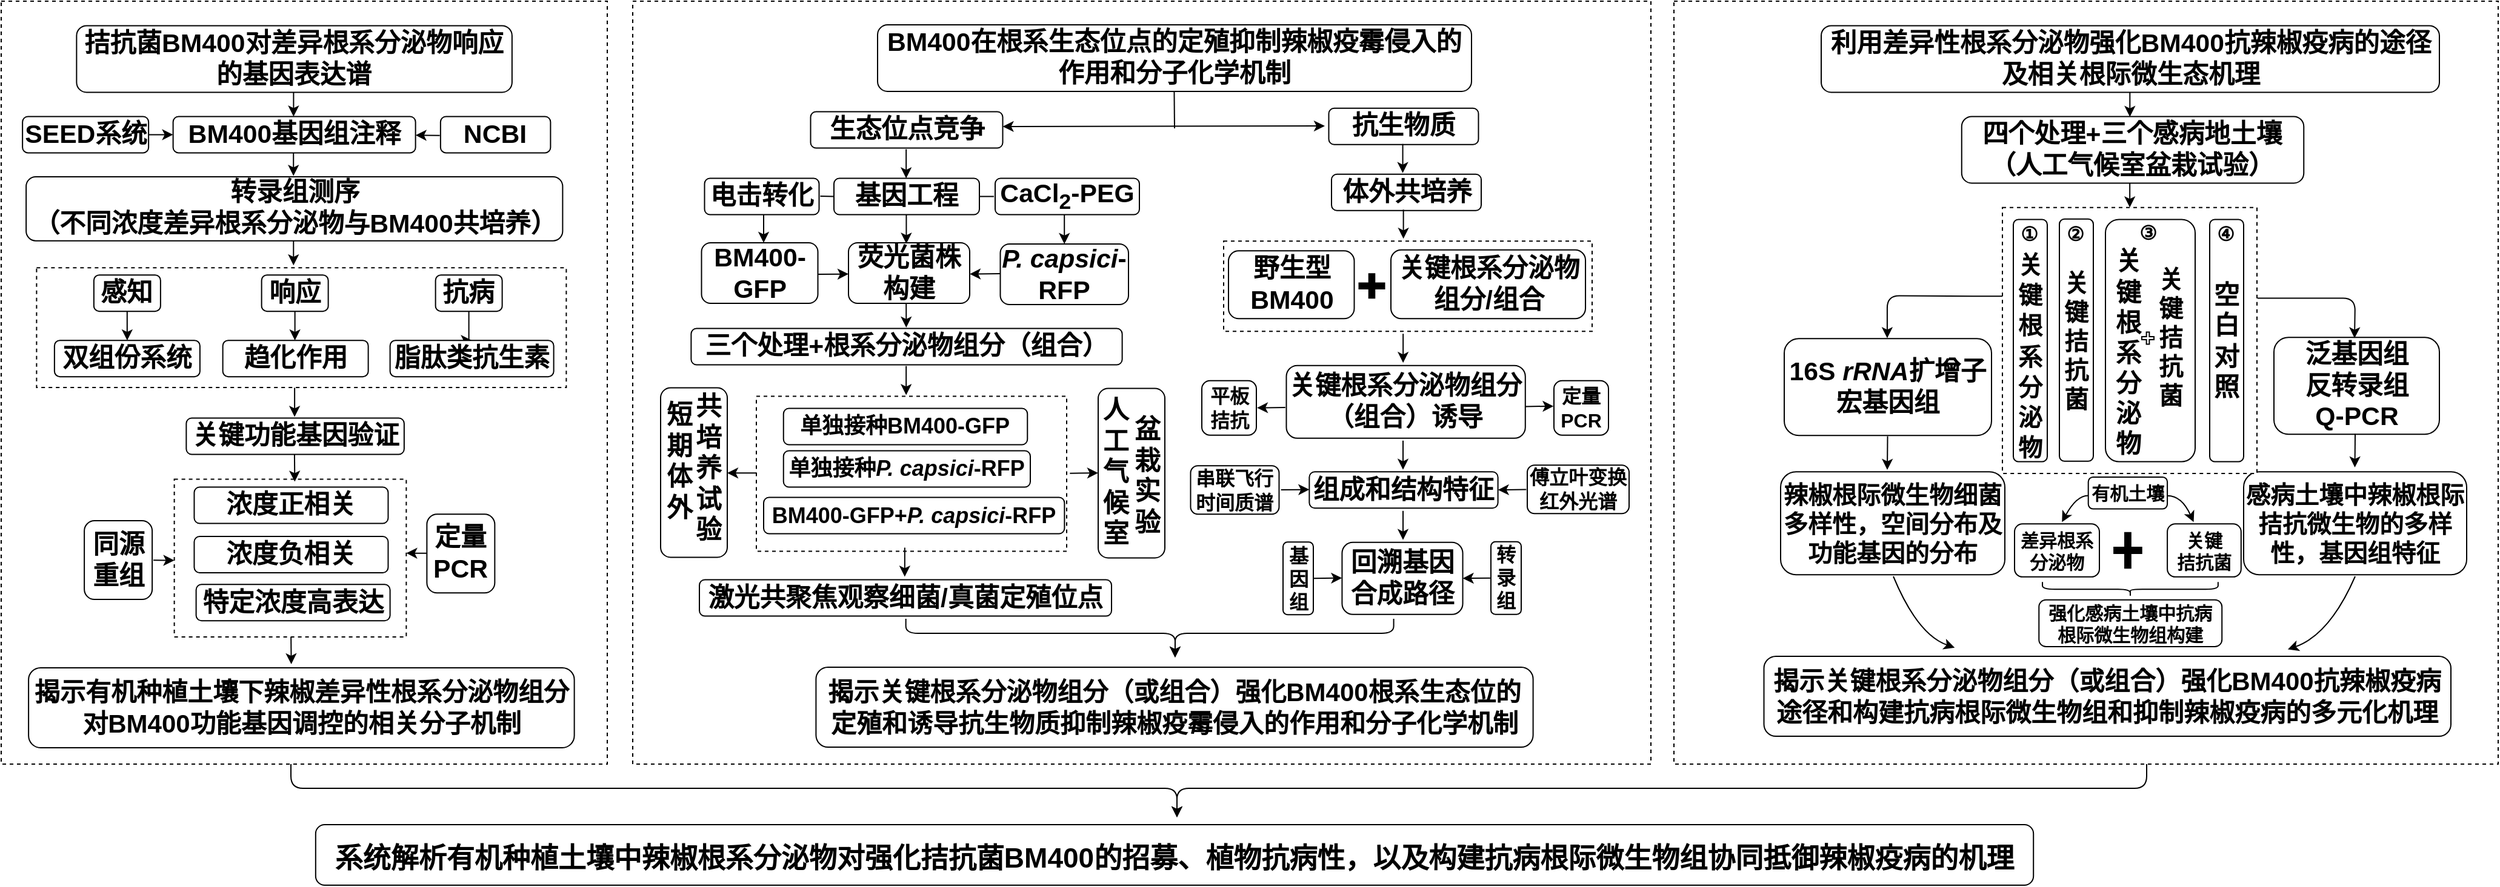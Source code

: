 <mxfile version="14.4.4" type="github">
  <diagram id="QDtG73jCpwaWWLSm4ETX" name="第 1 页">
    <mxGraphModel dx="3487" dy="163" grid="1" gridSize="10" guides="1" tooltips="1" connect="1" arrows="1" fold="1" page="1" pageScale="1" pageWidth="827" pageHeight="1169" math="0" shadow="0">
      <root>
        <mxCell id="0" />
        <mxCell id="1" parent="0" />
        <mxCell id="o6z0fi3anvcR_nz3UvYC-196" value="" style="rounded=0;whiteSpace=wrap;html=1;fontFamily=Helvetica;fontSize=16;dashed=1;fontStyle=1" vertex="1" parent="1">
          <mxGeometry x="730" y="1280" width="680" height="630" as="geometry" />
        </mxCell>
        <mxCell id="o6z0fi3anvcR_nz3UvYC-195" value="" style="rounded=0;whiteSpace=wrap;html=1;fontFamily=Helvetica;fontSize=16;dashed=1;fontStyle=1" vertex="1" parent="1">
          <mxGeometry x="-129" y="1280" width="840" height="630" as="geometry" />
        </mxCell>
        <mxCell id="WCuqPz3NQp58f8Igei0k-176" value="" style="rounded=0;whiteSpace=wrap;html=1;fontFamily=Helvetica;fontSize=16;dashed=1;fontStyle=1" parent="1" vertex="1">
          <mxGeometry x="-650" y="1280" width="500" height="630" as="geometry" />
        </mxCell>
        <mxCell id="o6z0fi3anvcR_nz3UvYC-167" value="" style="edgeStyle=orthogonalEdgeStyle;rounded=0;orthogonalLoop=1;jettySize=auto;html=1;fontFamily=Helvetica;fontStyle=1" edge="1" parent="1">
          <mxGeometry relative="1" as="geometry">
            <mxPoint x="1106.083" y="1426.25" as="sourcePoint" />
            <mxPoint x="1106.083" y="1450.25" as="targetPoint" />
            <Array as="points">
              <mxPoint x="1106.62" y="1426.25" />
            </Array>
          </mxGeometry>
        </mxCell>
        <mxCell id="o6z0fi3anvcR_nz3UvYC-20" value="" style="edgeStyle=orthogonalEdgeStyle;rounded=0;orthogonalLoop=1;jettySize=auto;html=1;fontFamily=Helvetica;fontStyle=1" edge="1" parent="1">
          <mxGeometry relative="1" as="geometry">
            <mxPoint x="-408.857" y="1474.09" as="sourcePoint" />
            <mxPoint x="-408.857" y="1498.09" as="targetPoint" />
            <Array as="points">
              <mxPoint x="-408.32" y="1474.09" />
            </Array>
          </mxGeometry>
        </mxCell>
        <mxCell id="o6z0fi3anvcR_nz3UvYC-182" value="" style="edgeStyle=orthogonalEdgeStyle;rounded=0;orthogonalLoop=1;jettySize=auto;html=1;fontFamily=Helvetica;fontStyle=1" edge="1" parent="1">
          <mxGeometry relative="1" as="geometry">
            <mxPoint x="-408.887" y="1400.23" as="sourcePoint" />
            <mxPoint x="-408.887" y="1424.23" as="targetPoint" />
            <Array as="points">
              <mxPoint x="-408.35" y="1400.23" />
            </Array>
          </mxGeometry>
        </mxCell>
        <mxCell id="o6z0fi3anvcR_nz3UvYC-173" value="" style="rounded=0;whiteSpace=wrap;html=1;fontFamily=Helvetica;fontSize=21;dashed=1;fontStyle=1" vertex="1" parent="1">
          <mxGeometry x="-507.2" y="1674.76" width="191.38" height="130.25" as="geometry" />
        </mxCell>
        <mxCell id="o6z0fi3anvcR_nz3UvYC-93" value="" style="edgeStyle=orthogonalEdgeStyle;rounded=0;orthogonalLoop=1;jettySize=auto;html=1;entryX=0.5;entryY=0;entryDx=0;entryDy=0;fontFamily=Helvetica;fontStyle=1" edge="1" parent="1" target="o6z0fi3anvcR_nz3UvYC-42">
          <mxGeometry relative="1" as="geometry">
            <mxPoint x="229.213" y="1455.75" as="sourcePoint" />
            <mxPoint x="229.21" y="1474.75" as="targetPoint" />
            <Array as="points">
              <mxPoint x="230" y="1456.25" />
            </Array>
          </mxGeometry>
        </mxCell>
        <mxCell id="o6z0fi3anvcR_nz3UvYC-96" value="" style="edgeStyle=orthogonalEdgeStyle;rounded=0;orthogonalLoop=1;jettySize=auto;html=1;exitX=0.476;exitY=1.018;exitDx=0;exitDy=0;exitPerimeter=0;fontFamily=Helvetica;fontStyle=1" edge="1" parent="1" source="o6z0fi3anvcR_nz3UvYC-44">
          <mxGeometry relative="1" as="geometry">
            <mxPoint x="96.653" y="1525.5" as="sourcePoint" />
            <mxPoint x="96.653" y="1549.5" as="targetPoint" />
            <Array as="points">
              <mxPoint x="97" y="1526" />
              <mxPoint x="97" y="1526" />
            </Array>
          </mxGeometry>
        </mxCell>
        <mxCell id="o6z0fi3anvcR_nz3UvYC-121" value="" style="rounded=0;whiteSpace=wrap;html=1;fontFamily=Helvetica;fontSize=21;dashed=1;fontStyle=1" vertex="1" parent="1">
          <mxGeometry x="358.5" y="1478.13" width="304" height="74.5" as="geometry" />
        </mxCell>
        <mxCell id="o6z0fi3anvcR_nz3UvYC-103" value="" style="rounded=1;whiteSpace=wrap;html=1;spacing=2;fontFamily=Helvetica;fontStyle=1;" vertex="1" parent="1">
          <mxGeometry x="255" y="1599.75" width="55" height="140" as="geometry" />
        </mxCell>
        <mxCell id="o6z0fi3anvcR_nz3UvYC-98" value="" style="rounded=0;whiteSpace=wrap;html=1;fontFamily=Helvetica;fontSize=21;dashed=1;fontStyle=1" vertex="1" parent="1">
          <mxGeometry x="-27" y="1606.25" width="256" height="128" as="geometry" />
        </mxCell>
        <mxCell id="WCuqPz3NQp58f8Igei0k-73" value="" style="rounded=0;whiteSpace=wrap;html=1;fontFamily=Helvetica;fontSize=21;dashed=1;fontStyle=1" parent="1" vertex="1">
          <mxGeometry x="-620.81" y="1500.09" width="437" height="98.91" as="geometry" />
        </mxCell>
        <mxCell id="WCuqPz3NQp58f8Igei0k-91" value="&lt;p style=&quot;margin-top: 0pt ; margin-bottom: 0pt ; margin-left: 0in ; direction: ltr ; unicode-bidi: embed ; word-break: normal&quot;&gt;&lt;span style=&quot;font-size: 16pt&quot;&gt;四个处理+三个感病地土壤&lt;/span&gt;&lt;/p&gt;&lt;p style=&quot;margin-top: 0pt ; margin-bottom: 0pt ; margin-left: 0in ; direction: ltr ; unicode-bidi: embed ; word-break: normal&quot;&gt;&lt;span style=&quot;font-size: 16pt&quot;&gt;（人工气候室盆栽试验）&lt;/span&gt;&lt;/p&gt;" style="rounded=1;whiteSpace=wrap;html=1;spacing=2;fontFamily=Helvetica;fontStyle=1;" parent="1" vertex="1">
          <mxGeometry x="967.38" y="1375.23" width="282.25" height="55" as="geometry" />
        </mxCell>
        <mxCell id="WCuqPz3NQp58f8Igei0k-120" value="&lt;p style=&quot;margin-top: 0pt ; margin-bottom: 0pt ; margin-left: 0in ; direction: ltr ; unicode-bidi: embed ; word-break: normal&quot;&gt;&lt;span style=&quot;font-size: 16pt;&quot;&gt;16S&amp;nbsp;&lt;/span&gt;&lt;span style=&quot;font-size: 16pt;&quot;&gt;&lt;i&gt;rRNA&lt;/i&gt;&lt;/span&gt;&lt;span style=&quot;font-size: 16pt&quot;&gt;扩增子&lt;/span&gt;&lt;/p&gt;&lt;p style=&quot;margin-top: 0pt ; margin-bottom: 0pt ; margin-left: 0in ; direction: ltr ; unicode-bidi: embed ; word-break: normal&quot;&gt;&lt;span style=&quot;font-size: 16pt&quot;&gt;宏基因组&lt;/span&gt;&lt;/p&gt;" style="rounded=1;whiteSpace=wrap;html=1;spacing=2;fontFamily=Helvetica;fontStyle=1;" parent="1" vertex="1">
          <mxGeometry x="821" y="1558.63" width="171" height="80" as="geometry" />
        </mxCell>
        <mxCell id="WCuqPz3NQp58f8Igei0k-121" value="&lt;p style=&quot;margin-top: 0pt ; margin-bottom: 0pt ; margin-left: 0in ; direction: ltr ; unicode-bidi: embed ; word-break: normal&quot;&gt;&lt;span style=&quot;font-size: 16pt&quot;&gt;泛&lt;/span&gt;&lt;span style=&quot;font-size: 16pt&quot;&gt;基因组&lt;/span&gt;&lt;/p&gt;&lt;p style=&quot;margin-top: 0pt ; margin-bottom: 0pt ; margin-left: 0in ; direction: ltr ; unicode-bidi: embed ; word-break: normal&quot;&gt;&lt;span style=&quot;font-size: 16pt;&quot;&gt;反转录组&lt;/span&gt;&lt;/p&gt;&lt;p style=&quot;margin-top: 0pt ; margin-bottom: 0pt ; margin-left: 0in ; direction: ltr ; unicode-bidi: embed ; word-break: normal&quot;&gt;&lt;span style=&quot;font-size: 16pt;&quot;&gt;Q-PCR&lt;/span&gt;&lt;/p&gt;" style="rounded=1;whiteSpace=wrap;html=1;spacing=2;fontFamily=Helvetica;fontStyle=1;" parent="1" vertex="1">
          <mxGeometry x="1225" y="1557.63" width="136.5" height="80" as="geometry" />
        </mxCell>
        <mxCell id="WCuqPz3NQp58f8Igei0k-122" value="&lt;p style=&quot;margin-top: 0pt ; margin-bottom: 0pt ; margin-left: 0in ; direction: ltr ; unicode-bidi: embed ; word-break: normal ; font-size: 20px&quot;&gt;&lt;font style=&quot;font-size: 20px&quot;&gt;辣椒根际微生物细菌多样性，空间分布及&lt;/font&gt;&lt;span&gt;功能基因的分布&lt;/span&gt;&lt;/p&gt;" style="rounded=1;whiteSpace=wrap;html=1;spacing=2;fontFamily=Helvetica;fontStyle=1;" parent="1" vertex="1">
          <mxGeometry x="818" y="1668.63" width="185" height="85" as="geometry" />
        </mxCell>
        <mxCell id="WCuqPz3NQp58f8Igei0k-123" value="&lt;p style=&quot;margin-top: 0pt ; margin-bottom: 0pt ; margin-left: 0in ; direction: ltr ; unicode-bidi: embed ; word-break: normal ; font-size: 20px&quot;&gt;&lt;font style=&quot;font-size: 20px&quot;&gt;感病土壤中辣椒根际拮抗微生物的多样性，基因组特征&lt;/font&gt;&lt;/p&gt;" style="rounded=1;whiteSpace=wrap;html=1;spacing=2;fontFamily=Helvetica;fontStyle=1;" parent="1" vertex="1">
          <mxGeometry x="1200" y="1668.63" width="184" height="85" as="geometry" />
        </mxCell>
        <mxCell id="WCuqPz3NQp58f8Igei0k-142" value="" style="endArrow=classic;html=1;fontFamily=Helvetica;fontSize=16;exitX=0.003;exitY=0.417;exitDx=0;exitDy=0;exitPerimeter=0;fontStyle=1" parent="1" edge="1">
          <mxGeometry width="50" height="50" relative="1" as="geometry">
            <mxPoint x="1000.999" y="1523.67" as="sourcePoint" />
            <mxPoint x="905.96" y="1558.25" as="targetPoint" />
            <Array as="points">
              <mxPoint x="986.96" y="1523.62" />
              <mxPoint x="905.96" y="1523.25" />
            </Array>
          </mxGeometry>
        </mxCell>
        <mxCell id="WCuqPz3NQp58f8Igei0k-167" value="" style="curved=1;endArrow=classic;html=1;fontFamily=Helvetica;fontStyle=1;entryX=0.205;entryY=-0.04;entryDx=0;entryDy=0;entryPerimeter=0;" parent="1" edge="1">
          <mxGeometry width="50" height="50" relative="1" as="geometry">
            <mxPoint x="911" y="1755" as="sourcePoint" />
            <mxPoint x="961.645" y="1813.85" as="targetPoint" />
            <Array as="points">
              <mxPoint x="931" y="1803.25" />
            </Array>
          </mxGeometry>
        </mxCell>
        <mxCell id="WCuqPz3NQp58f8Igei0k-168" value="" style="curved=1;endArrow=classic;html=1;fontFamily=Helvetica;fontStyle=1;entryX=0.791;entryY=-0.017;entryDx=0;entryDy=0;entryPerimeter=0;" parent="1" edge="1">
          <mxGeometry width="50" height="50" relative="1" as="geometry">
            <mxPoint x="1292" y="1755" as="sourcePoint" />
            <mxPoint x="1236.479" y="1815.23" as="targetPoint" />
            <Array as="points">
              <mxPoint x="1271" y="1803.25" />
            </Array>
          </mxGeometry>
        </mxCell>
        <mxCell id="WCuqPz3NQp58f8Igei0k-169" value="系统解析有机种植土壤中辣椒根系分泌物对强化拮抗菌BM400的招募、植物抗病性，以及构建抗病根际微生物组协同抵御辣椒疫病的机理" style="rounded=1;fontFamily=Helvetica;fontStyle=1;fontSize=23;" parent="1" vertex="1">
          <mxGeometry x="-390.59" y="1960" width="1417.19" height="50" as="geometry" />
        </mxCell>
        <mxCell id="o6z0fi3anvcR_nz3UvYC-190" value="" style="edgeStyle=orthogonalEdgeStyle;curved=0;rounded=1;sketch=0;orthogonalLoop=1;jettySize=auto;html=1;fontFamily=Helvetica;fontStyle=1" edge="1" parent="1" source="o6z0fi3anvcR_nz3UvYC-185" target="o6z0fi3anvcR_nz3UvYC-2">
          <mxGeometry relative="1" as="geometry" />
        </mxCell>
        <mxCell id="o6z0fi3anvcR_nz3UvYC-2" value="&lt;p style=&quot;margin-top: 0pt ; margin-bottom: 0pt ; margin-left: 0in ; direction: ltr ; unicode-bidi: embed ; word-break: normal&quot;&gt;&lt;span style=&quot;font-size: 21.333px&quot;&gt;BM400基因组注释&lt;/span&gt;&lt;br&gt;&lt;/p&gt;" style="rounded=1;whiteSpace=wrap;html=1;spacing=2;fontFamily=Helvetica;fontStyle=1;" vertex="1" parent="1">
          <mxGeometry x="-508.19" y="1375.23" width="200" height="30" as="geometry" />
        </mxCell>
        <mxCell id="o6z0fi3anvcR_nz3UvYC-6" value="&lt;p style=&quot;margin-top: 0pt ; margin-bottom: 0pt ; margin-left: 0in ; direction: ltr ; unicode-bidi: embed ; word-break: normal&quot;&gt;&lt;span style=&quot;font-size: 21.333px;&quot;&gt;定量PCR&lt;/span&gt;&lt;br&gt;&lt;/p&gt;" style="rounded=1;whiteSpace=wrap;html=1;spacing=2;fontFamily=Helvetica;fontStyle=1;" vertex="1" parent="1">
          <mxGeometry x="-298.82" y="1703.64" width="56" height="65" as="geometry" />
        </mxCell>
        <mxCell id="o6z0fi3anvcR_nz3UvYC-18" value="" style="edgeStyle=orthogonalEdgeStyle;rounded=0;orthogonalLoop=1;jettySize=auto;html=1;entryX=0.5;entryY=0;entryDx=0;entryDy=0;fontFamily=Helvetica;fontStyle=1" edge="1" parent="1" source="o6z0fi3anvcR_nz3UvYC-7" target="o6z0fi3anvcR_nz3UvYC-11">
          <mxGeometry relative="1" as="geometry">
            <mxPoint x="-546.06" y="1566.09" as="targetPoint" />
          </mxGeometry>
        </mxCell>
        <mxCell id="o6z0fi3anvcR_nz3UvYC-7" value="&lt;p style=&quot;margin-top: 0pt ; margin-bottom: 0pt ; margin-left: 0in ; direction: ltr ; unicode-bidi: embed ; word-break: normal&quot;&gt;&lt;span style=&quot;font-size: 21.333px&quot;&gt;感知&lt;/span&gt;&lt;br&gt;&lt;/p&gt;" style="rounded=1;whiteSpace=wrap;html=1;spacing=2;fontFamily=Helvetica;fontStyle=1;" vertex="1" parent="1">
          <mxGeometry x="-573.56" y="1506.09" width="55" height="30" as="geometry" />
        </mxCell>
        <mxCell id="o6z0fi3anvcR_nz3UvYC-17" value="" style="edgeStyle=orthogonalEdgeStyle;rounded=0;orthogonalLoop=1;jettySize=auto;html=1;fontFamily=Helvetica;fontStyle=1" edge="1" parent="1" source="o6z0fi3anvcR_nz3UvYC-8" target="o6z0fi3anvcR_nz3UvYC-12">
          <mxGeometry relative="1" as="geometry">
            <Array as="points">
              <mxPoint x="-407.19" y="1536.09" />
            </Array>
          </mxGeometry>
        </mxCell>
        <mxCell id="o6z0fi3anvcR_nz3UvYC-8" value="&lt;p style=&quot;margin-top: 0pt ; margin-bottom: 0pt ; margin-left: 0in ; direction: ltr ; unicode-bidi: embed ; word-break: normal&quot;&gt;&lt;span style=&quot;font-size: 21.333px&quot;&gt;响应&lt;/span&gt;&lt;br&gt;&lt;/p&gt;" style="rounded=1;whiteSpace=wrap;html=1;spacing=2;fontFamily=Helvetica;fontStyle=1;" vertex="1" parent="1">
          <mxGeometry x="-435.19" y="1506.09" width="55" height="30" as="geometry" />
        </mxCell>
        <mxCell id="o6z0fi3anvcR_nz3UvYC-16" value="" style="edgeStyle=orthogonalEdgeStyle;rounded=0;orthogonalLoop=1;jettySize=auto;html=1;fontFamily=Helvetica;fontStyle=1" edge="1" parent="1" source="o6z0fi3anvcR_nz3UvYC-9" target="o6z0fi3anvcR_nz3UvYC-13">
          <mxGeometry relative="1" as="geometry">
            <Array as="points">
              <mxPoint x="-264.06" y="1560.09" />
            </Array>
          </mxGeometry>
        </mxCell>
        <mxCell id="o6z0fi3anvcR_nz3UvYC-9" value="&lt;p style=&quot;margin-top: 0pt ; margin-bottom: 0pt ; margin-left: 0in ; direction: ltr ; unicode-bidi: embed ; word-break: normal&quot;&gt;&lt;span style=&quot;font-size: 21.333px&quot;&gt;抗病&lt;/span&gt;&lt;br&gt;&lt;/p&gt;" style="rounded=1;whiteSpace=wrap;html=1;spacing=2;fontFamily=Helvetica;fontStyle=1;" vertex="1" parent="1">
          <mxGeometry x="-291.69" y="1506.09" width="55" height="30" as="geometry" />
        </mxCell>
        <mxCell id="o6z0fi3anvcR_nz3UvYC-11" value="&lt;p style=&quot;margin-top: 0pt ; margin-bottom: 0pt ; margin-left: 0in ; direction: ltr ; unicode-bidi: embed ; word-break: normal&quot;&gt;&lt;span style=&quot;font-size: 21.333px&quot;&gt;双组份系统&lt;/span&gt;&lt;br&gt;&lt;/p&gt;" style="rounded=1;whiteSpace=wrap;html=1;spacing=2;fontFamily=Helvetica;fontStyle=1;" vertex="1" parent="1">
          <mxGeometry x="-606.06" y="1560.09" width="120" height="30" as="geometry" />
        </mxCell>
        <mxCell id="o6z0fi3anvcR_nz3UvYC-12" value="&lt;p style=&quot;margin-top: 0pt ; margin-bottom: 0pt ; margin-left: 0in ; direction: ltr ; unicode-bidi: embed ; word-break: normal&quot;&gt;&lt;span style=&quot;font-size: 21.333px&quot;&gt;趋化作用&lt;/span&gt;&lt;br&gt;&lt;/p&gt;" style="rounded=1;whiteSpace=wrap;html=1;spacing=2;fontFamily=Helvetica;fontStyle=1;" vertex="1" parent="1">
          <mxGeometry x="-467.19" y="1560.09" width="120" height="30" as="geometry" />
        </mxCell>
        <mxCell id="o6z0fi3anvcR_nz3UvYC-13" value="&lt;p style=&quot;margin-top: 0pt ; margin-bottom: 0pt ; margin-left: 0in ; direction: ltr ; unicode-bidi: embed ; word-break: normal&quot;&gt;&lt;span style=&quot;font-size: 21.333px&quot;&gt;脂肽类抗生素&lt;/span&gt;&lt;/p&gt;" style="rounded=1;whiteSpace=wrap;html=1;spacing=2;fontFamily=Helvetica;fontStyle=1;" vertex="1" parent="1">
          <mxGeometry x="-329.19" y="1560.09" width="135" height="30" as="geometry" />
        </mxCell>
        <mxCell id="o6z0fi3anvcR_nz3UvYC-14" value="&lt;p style=&quot;margin-top: 0pt ; margin-bottom: 0pt ; margin-left: 0in ; direction: ltr ; unicode-bidi: embed ; word-break: normal&quot;&gt;&lt;span style=&quot;font-size: 21.333px;&quot;&gt;同源重组&lt;/span&gt;&lt;br&gt;&lt;/p&gt;" style="rounded=1;whiteSpace=wrap;html=1;spacing=2;fontFamily=Helvetica;fontStyle=1;" vertex="1" parent="1">
          <mxGeometry x="-581.44" y="1709.01" width="56" height="65" as="geometry" />
        </mxCell>
        <mxCell id="o6z0fi3anvcR_nz3UvYC-22" value="" style="edgeStyle=orthogonalEdgeStyle;rounded=0;orthogonalLoop=1;jettySize=auto;html=1;fontFamily=Helvetica;fontStyle=1" edge="1" parent="1">
          <mxGeometry relative="1" as="geometry">
            <mxPoint x="-408.807" y="1351.23" as="sourcePoint" />
            <mxPoint x="-408.807" y="1375.23" as="targetPoint" />
            <Array as="points">
              <mxPoint x="-408.27" y="1351.23" />
            </Array>
          </mxGeometry>
        </mxCell>
        <mxCell id="o6z0fi3anvcR_nz3UvYC-26" value="" style="endArrow=classic;html=1;fontFamily=Helvetica;fontStyle=1" edge="1" parent="1">
          <mxGeometry width="50" height="50" relative="1" as="geometry">
            <mxPoint x="-524.45" y="1741.64" as="sourcePoint" />
            <mxPoint x="-507.2" y="1741.77" as="targetPoint" />
          </mxGeometry>
        </mxCell>
        <mxCell id="o6z0fi3anvcR_nz3UvYC-27" value="&lt;p style=&quot;margin-top: 0pt ; margin-bottom: 0pt ; margin-left: 0in ; direction: ltr ; unicode-bidi: embed ; word-break: normal&quot;&gt;&lt;span style=&quot;font-size: 21.333px&quot;&gt;关键功能基因验证&lt;/span&gt;&lt;br&gt;&lt;/p&gt;" style="rounded=1;whiteSpace=wrap;html=1;spacing=2;fontFamily=Helvetica;fontStyle=1;" vertex="1" parent="1">
          <mxGeometry x="-497.32" y="1624.25" width="179.75" height="30" as="geometry" />
        </mxCell>
        <mxCell id="o6z0fi3anvcR_nz3UvYC-28" value="&lt;p style=&quot;margin-top: 0pt ; margin-bottom: 0pt ; margin-left: 0in ; direction: ltr ; unicode-bidi: embed ; word-break: normal&quot;&gt;&lt;font&gt;&lt;span style=&quot;font-size: 21.333px&quot;&gt;浓度正相关&lt;/span&gt;&lt;/font&gt;&lt;/p&gt;" style="rounded=1;whiteSpace=wrap;html=1;spacing=2;fontFamily=Helvetica;fontStyle=1;" vertex="1" parent="1">
          <mxGeometry x="-490.77" y="1681.26" width="160" height="30" as="geometry" />
        </mxCell>
        <mxCell id="o6z0fi3anvcR_nz3UvYC-29" value="&lt;p style=&quot;margin-top: 0pt ; margin-bottom: 0pt ; margin-left: 0in ; direction: ltr ; unicode-bidi: embed ; word-break: normal&quot;&gt;&lt;font&gt;&lt;span style=&quot;font-size: 21.333px&quot;&gt;浓度负相关&lt;/span&gt;&lt;/font&gt;&lt;/p&gt;" style="rounded=1;whiteSpace=wrap;html=1;spacing=2;fontFamily=Helvetica;fontStyle=1;" vertex="1" parent="1">
          <mxGeometry x="-490.77" y="1722.01" width="160" height="30" as="geometry" />
        </mxCell>
        <mxCell id="o6z0fi3anvcR_nz3UvYC-30" value="&lt;p style=&quot;margin-top: 0pt ; margin-bottom: 0pt ; margin-left: 0in ; direction: ltr ; unicode-bidi: embed ; word-break: normal&quot;&gt;&lt;font&gt;&lt;span style=&quot;font-size: 21.333px&quot;&gt;特定浓度高表达&lt;/span&gt;&lt;/font&gt;&lt;/p&gt;" style="rounded=1;whiteSpace=wrap;html=1;spacing=2;fontFamily=Helvetica;fontStyle=1;" vertex="1" parent="1">
          <mxGeometry x="-489.2" y="1761.63" width="160" height="30" as="geometry" />
        </mxCell>
        <mxCell id="o6z0fi3anvcR_nz3UvYC-34" value="&lt;p style=&quot;margin-top: 0pt ; margin-bottom: 0pt ; margin-left: 0in ; direction: ltr ; unicode-bidi: embed ; word-break: normal&quot;&gt;&lt;span style=&quot;font-size: 21.333px&quot;&gt;生态位点竞争&lt;/span&gt;&lt;br&gt;&lt;/p&gt;" style="rounded=1;whiteSpace=wrap;html=1;spacing=2;fontFamily=Helvetica;fontStyle=1;" vertex="1" parent="1">
          <mxGeometry x="17.75" y="1371.25" width="158.5" height="30" as="geometry" />
        </mxCell>
        <mxCell id="o6z0fi3anvcR_nz3UvYC-36" value="&lt;p style=&quot;margin-top: 0pt ; margin-bottom: 0pt ; margin-left: 0in ; direction: ltr ; unicode-bidi: embed ; word-break: normal&quot;&gt;&lt;span style=&quot;font-size: 21.333px&quot;&gt;基因工程&lt;/span&gt;&lt;br&gt;&lt;/p&gt;" style="rounded=1;whiteSpace=wrap;html=1;spacing=2;fontFamily=Helvetica;fontStyle=1;" vertex="1" parent="1">
          <mxGeometry x="37" y="1426.25" width="120" height="30" as="geometry" />
        </mxCell>
        <mxCell id="o6z0fi3anvcR_nz3UvYC-40" value="&lt;font style=&quot;font-size: 21.333px&quot;&gt;&lt;span lang=&quot;EN-US&quot; style=&quot;&quot;&gt;CaCl&lt;sub&gt;2&lt;/sub&gt;-PEG&lt;/span&gt;&lt;/font&gt;" style="rounded=1;whiteSpace=wrap;html=1;spacing=2;fontFamily=Helvetica;fontStyle=1;" vertex="1" parent="1">
          <mxGeometry x="170" y="1426.25" width="119" height="30" as="geometry" />
        </mxCell>
        <mxCell id="o6z0fi3anvcR_nz3UvYC-35" value="&lt;p style=&quot;margin-top: 0pt ; margin-bottom: 0pt ; margin-left: 0in ; direction: ltr ; unicode-bidi: embed ; word-break: normal&quot;&gt;&lt;span style=&quot;font-size: 21.333px&quot;&gt;抗生物质&lt;/span&gt;&lt;br&gt;&lt;/p&gt;" style="rounded=1;whiteSpace=wrap;html=1;spacing=2;fontFamily=Helvetica;fontStyle=1;" vertex="1" parent="1">
          <mxGeometry x="445.24" y="1368.38" width="123.5" height="30" as="geometry" />
        </mxCell>
        <mxCell id="o6z0fi3anvcR_nz3UvYC-41" value="&lt;span lang=&quot;EN-US&quot; style=&quot;&quot;&gt;&lt;font style=&quot;font-size: 21.333px&quot;&gt;BM400-GFP&lt;/font&gt;&lt;/span&gt;" style="rounded=1;whiteSpace=wrap;html=1;spacing=2;fontFamily=Helvetica;fontStyle=1;" vertex="1" parent="1">
          <mxGeometry x="-72.25" y="1479.5" width="96" height="50" as="geometry" />
        </mxCell>
        <mxCell id="o6z0fi3anvcR_nz3UvYC-42" value="&lt;font style=&quot;font-size: 21.333px&quot;&gt;&lt;i&gt;&lt;span lang=&quot;EN-US&quot; style=&quot;&quot;&gt;P. capsici&lt;/span&gt;&lt;/i&gt;&lt;span lang=&quot;EN-US&quot; style=&quot;&quot;&gt;-RFP&lt;/span&gt;&lt;/font&gt;" style="rounded=1;whiteSpace=wrap;html=1;spacing=2;fontFamily=Helvetica;fontStyle=1;" vertex="1" parent="1">
          <mxGeometry x="174.25" y="1480.5" width="105.75" height="50" as="geometry" />
        </mxCell>
        <mxCell id="o6z0fi3anvcR_nz3UvYC-44" value="&lt;span lang=&quot;EN-US&quot;&gt;&lt;font style=&quot;font-size: 21.333px&quot;&gt;荧光菌株构建&lt;/font&gt;&lt;/span&gt;" style="rounded=1;whiteSpace=wrap;html=1;spacing=2;fontFamily=Helvetica;fontStyle=1;" vertex="1" parent="1">
          <mxGeometry x="49" y="1479.5" width="100" height="50" as="geometry" />
        </mxCell>
        <mxCell id="o6z0fi3anvcR_nz3UvYC-46" value="&lt;font style=&quot;font-size: 21.33px&quot;&gt;激光共聚焦观察细菌/真菌定殖位点&lt;/font&gt;" style="rounded=1;whiteSpace=wrap;html=1;spacing=2;fontFamily=Helvetica;fontStyle=1;" vertex="1" parent="1">
          <mxGeometry x="-73.99" y="1757.75" width="340" height="30" as="geometry" />
        </mxCell>
        <mxCell id="o6z0fi3anvcR_nz3UvYC-47" value="&lt;font style=&quot;font-size: 21.33px&quot;&gt;三个处理+根系分泌物组分（组合）&lt;/font&gt;" style="rounded=1;whiteSpace=wrap;html=1;spacing=2;fontFamily=Helvetica;fontStyle=1;" vertex="1" parent="1">
          <mxGeometry x="-80.81" y="1550.25" width="355.62" height="30" as="geometry" />
        </mxCell>
        <mxCell id="o6z0fi3anvcR_nz3UvYC-48" value="&lt;span lang=&quot;EN-US&quot;&gt;&lt;font style=&quot;font-size: 18px&quot;&gt;单独接种BM400-GFP&lt;/font&gt;&lt;/span&gt;" style="rounded=1;whiteSpace=wrap;html=1;spacing=2;fontFamily=Helvetica;fontStyle=1;" vertex="1" parent="1">
          <mxGeometry x="-4.62" y="1616.25" width="201.25" height="30" as="geometry" />
        </mxCell>
        <mxCell id="o6z0fi3anvcR_nz3UvYC-49" value="&lt;font style=&quot;font-size: 18px&quot;&gt;&lt;span lang=&quot;EN-US&quot;&gt;&lt;font style=&quot;font-size: 18px&quot;&gt;单独接种&lt;/font&gt;&lt;/span&gt;&lt;i&gt;&lt;span lang=&quot;EN-US&quot;&gt;P. capsici&lt;/span&gt;&lt;/i&gt;&lt;span lang=&quot;EN-US&quot;&gt;-RFP&lt;/span&gt;&lt;/font&gt;" style="rounded=1;whiteSpace=wrap;html=1;spacing=2;fontFamily=Helvetica;fontStyle=1;" vertex="1" parent="1">
          <mxGeometry x="-4.62" y="1651.25" width="203.62" height="30" as="geometry" />
        </mxCell>
        <mxCell id="o6z0fi3anvcR_nz3UvYC-50" value="&lt;font style=&quot;font-size: 18px&quot;&gt;BM400-GFP+&lt;i&gt;&lt;span lang=&quot;EN-US&quot;&gt;P. capsici&lt;/span&gt;&lt;/i&gt;&lt;span lang=&quot;EN-US&quot;&gt;-RFP&lt;/span&gt;&lt;/font&gt;" style="rounded=1;whiteSpace=wrap;html=1;spacing=2;fontFamily=Helvetica;fontStyle=1;" vertex="1" parent="1">
          <mxGeometry x="-21" y="1689.75" width="248.19" height="30" as="geometry" />
        </mxCell>
        <mxCell id="o6z0fi3anvcR_nz3UvYC-67" value="&lt;span style=&quot;font-size: 12.0pt&quot;&gt;串联飞行时间质谱&lt;/span&gt;" style="rounded=1;whiteSpace=wrap;html=1;spacing=2;fontFamily=Helvetica;fontStyle=1;" vertex="1" parent="1">
          <mxGeometry x="331.24" y="1663.63" width="73" height="40" as="geometry" />
        </mxCell>
        <mxCell id="o6z0fi3anvcR_nz3UvYC-68" value="&lt;span style=&quot;font-size: 12.0pt&quot;&gt;傅立叶变换红外光谱&lt;/span&gt;" style="rounded=1;whiteSpace=wrap;html=1;spacing=2;fontFamily=Helvetica;fontStyle=1;" vertex="1" parent="1">
          <mxGeometry x="609.0" y="1663.13" width="84" height="40" as="geometry" />
        </mxCell>
        <mxCell id="o6z0fi3anvcR_nz3UvYC-70" value="&lt;font style=&quot;font-size: 21.333px&quot;&gt;组成和结构特征&lt;/font&gt;" style="rounded=1;whiteSpace=wrap;html=1;spacing=2;fontFamily=Helvetica;fontStyle=1;" vertex="1" parent="1">
          <mxGeometry x="429.18" y="1668.63" width="155.62" height="30" as="geometry" />
        </mxCell>
        <mxCell id="o6z0fi3anvcR_nz3UvYC-71" value="&lt;span style=&quot;font-size: 21.333px&quot;&gt;回溯基因&lt;/span&gt;&lt;span style=&quot;font-size: 21.333px&quot;&gt;合成&lt;/span&gt;&lt;span style=&quot;font-size: 21.333px&quot;&gt;路径&lt;/span&gt;" style="rounded=1;whiteSpace=wrap;html=1;spacing=2;fontFamily=Helvetica;fontStyle=1;" vertex="1" parent="1">
          <mxGeometry x="456.21" y="1726.88" width="99.56" height="59.5" as="geometry" />
        </mxCell>
        <mxCell id="o6z0fi3anvcR_nz3UvYC-72" value="&lt;span style=&quot;font-size: 12.0pt&quot;&gt;基因组&lt;/span&gt;" style="rounded=1;whiteSpace=wrap;html=1;spacing=2;fontFamily=Helvetica;fontStyle=1;" vertex="1" parent="1">
          <mxGeometry x="407.5" y="1726.63" width="25" height="60" as="geometry" />
        </mxCell>
        <mxCell id="o6z0fi3anvcR_nz3UvYC-73" value="&lt;span style=&quot;font-size: 12.0pt&quot;&gt;转录组&lt;/span&gt;" style="rounded=1;whiteSpace=wrap;html=1;spacing=2;fontFamily=Helvetica;fontStyle=1;" vertex="1" parent="1">
          <mxGeometry x="579.0" y="1726.38" width="25" height="60" as="geometry" />
        </mxCell>
        <mxCell id="o6z0fi3anvcR_nz3UvYC-76" value="&lt;font style=&quot;font-size: 21.33px&quot;&gt;关键根系分泌物组分（组合）诱导&lt;/font&gt;" style="rounded=1;whiteSpace=wrap;html=1;spacing=2;fontFamily=Helvetica;fontStyle=1;" vertex="1" parent="1">
          <mxGeometry x="410.24" y="1580.88" width="197.15" height="60" as="geometry" />
        </mxCell>
        <mxCell id="o6z0fi3anvcR_nz3UvYC-77" value="&lt;span style=&quot;font-size: 12.0pt&quot;&gt;平板拮抗&lt;/span&gt;" style="rounded=1;whiteSpace=wrap;html=1;spacing=2;fontFamily=Helvetica;fontStyle=1;" vertex="1" parent="1">
          <mxGeometry x="340.5" y="1593.38" width="45" height="45" as="geometry" />
        </mxCell>
        <mxCell id="o6z0fi3anvcR_nz3UvYC-78" value="&lt;span style=&quot;font-size: 12.0pt&quot;&gt;定量PCR&lt;/span&gt;" style="rounded=1;whiteSpace=wrap;html=1;spacing=2;fontFamily=Helvetica;fontStyle=1;" vertex="1" parent="1">
          <mxGeometry x="631.0" y="1593.38" width="45" height="45" as="geometry" />
        </mxCell>
        <mxCell id="o6z0fi3anvcR_nz3UvYC-80" value="" style="edgeStyle=orthogonalEdgeStyle;rounded=0;orthogonalLoop=1;jettySize=auto;html=1;fontFamily=Helvetica;fontStyle=1" edge="1" parent="1">
          <mxGeometry relative="1" as="geometry">
            <mxPoint x="96.583" y="1402.25" as="sourcePoint" />
            <mxPoint x="96.583" y="1426.25" as="targetPoint" />
            <Array as="points">
              <mxPoint x="97.12" y="1402.25" />
            </Array>
          </mxGeometry>
        </mxCell>
        <mxCell id="o6z0fi3anvcR_nz3UvYC-81" value="" style="edgeStyle=orthogonalEdgeStyle;rounded=0;orthogonalLoop=1;jettySize=auto;html=1;fontFamily=Helvetica;fontStyle=1" edge="1" parent="1">
          <mxGeometry relative="1" as="geometry">
            <mxPoint x="96.713" y="1456.25" as="sourcePoint" />
            <mxPoint x="96.713" y="1480.25" as="targetPoint" />
            <Array as="points">
              <mxPoint x="97.25" y="1456.25" />
            </Array>
          </mxGeometry>
        </mxCell>
        <mxCell id="o6z0fi3anvcR_nz3UvYC-85" value="" style="group;rotation=0;fontFamily=Helvetica;fontStyle=1" vertex="1" connectable="0" parent="1">
          <mxGeometry x="97.21" y="1802" width="401.58" as="geometry" />
        </mxCell>
        <mxCell id="WCuqPz3NQp58f8Igei0k-86" value="" style="edgeStyle=segmentEdgeStyle;endArrow=classic;html=1;fontFamily=Helvetica;fontSize=11;entryX=0.49;entryY=0;entryDx=0;entryDy=0;entryPerimeter=0;fontStyle=1" parent="o6z0fi3anvcR_nz3UvYC-85" edge="1">
          <mxGeometry width="50" height="50" relative="1" as="geometry">
            <mxPoint x="-0.878" y="-12" as="sourcePoint" />
            <mxPoint x="221.25" y="20" as="targetPoint" />
            <Array as="points">
              <mxPoint />
              <mxPoint x="221.25" />
            </Array>
          </mxGeometry>
        </mxCell>
        <mxCell id="WCuqPz3NQp58f8Igei0k-87" value="" style="edgeStyle=segmentEdgeStyle;endArrow=classic;html=1;fontFamily=Helvetica;fontSize=11;fontStyle=1" parent="o6z0fi3anvcR_nz3UvYC-85" edge="1">
          <mxGeometry width="50" height="50" relative="1" as="geometry">
            <mxPoint x="401.58" y="-12" as="sourcePoint" />
            <mxPoint x="221.25" y="20" as="targetPoint" />
            <Array as="points">
              <mxPoint x="401.58" />
              <mxPoint x="220.365" />
            </Array>
          </mxGeometry>
        </mxCell>
        <mxCell id="o6z0fi3anvcR_nz3UvYC-90" value="" style="endArrow=none;html=1;fontFamily=Helvetica;fontSize=21.333;fontStyle=1" edge="1" parent="1">
          <mxGeometry width="50" height="50" relative="1" as="geometry">
            <mxPoint x="157" y="1441.25" as="sourcePoint" />
            <mxPoint x="169" y="1441.25" as="targetPoint" />
          </mxGeometry>
        </mxCell>
        <mxCell id="o6z0fi3anvcR_nz3UvYC-91" value="" style="endArrow=none;html=1;fontFamily=Helvetica;fontSize=21.333;fontStyle=1" edge="1" parent="1">
          <mxGeometry width="50" height="50" relative="1" as="geometry">
            <mxPoint x="25.75" y="1441.05" as="sourcePoint" />
            <mxPoint x="37" y="1441.25" as="targetPoint" />
            <Array as="points">
              <mxPoint x="37" y="1441.25" />
            </Array>
          </mxGeometry>
        </mxCell>
        <mxCell id="o6z0fi3anvcR_nz3UvYC-94" value="" style="endArrow=classic;html=1;fontFamily=Helvetica;fontStyle=1" edge="1" parent="1">
          <mxGeometry width="50" height="50" relative="1" as="geometry">
            <mxPoint x="23.75" y="1505.5" as="sourcePoint" />
            <mxPoint x="49" y="1505.25" as="targetPoint" />
          </mxGeometry>
        </mxCell>
        <mxCell id="o6z0fi3anvcR_nz3UvYC-100" value="" style="edgeStyle=orthogonalEdgeStyle;rounded=0;orthogonalLoop=1;jettySize=auto;html=1;fontFamily=Helvetica;fontStyle=1" edge="1" parent="1">
          <mxGeometry relative="1" as="geometry">
            <mxPoint x="96.583" y="1581.25" as="sourcePoint" />
            <mxPoint x="96.583" y="1605.25" as="targetPoint" />
            <Array as="points">
              <mxPoint x="97.12" y="1581.25" />
            </Array>
          </mxGeometry>
        </mxCell>
        <mxCell id="o6z0fi3anvcR_nz3UvYC-101" value="" style="endArrow=classic;html=1;fontFamily=Helvetica;fontSize=21.333;fontStyle=1" edge="1" parent="1">
          <mxGeometry width="50" height="50" relative="1" as="geometry">
            <mxPoint x="-27" y="1669.58" as="sourcePoint" />
            <mxPoint x="-51" y="1669.58" as="targetPoint" />
          </mxGeometry>
        </mxCell>
        <mxCell id="o6z0fi3anvcR_nz3UvYC-57" value="&lt;span style=&quot;color: rgb(0, 0, 0); font-size: 21.33px; font-style: normal; letter-spacing: normal; text-align: center; text-indent: 0px; text-transform: none; word-spacing: 0px; display: inline; float: none;&quot;&gt;盆栽实验&lt;/span&gt;" style="text;whiteSpace=wrap;html=1;fontFamily=Helvetica;fontStyle=1" vertex="1" parent="1">
          <mxGeometry x="283" y="1614.75" width="30" height="110" as="geometry" />
        </mxCell>
        <mxCell id="o6z0fi3anvcR_nz3UvYC-59" value="&lt;span style=&quot;color: rgb(0, 0, 0); font-size: 21.33px; font-style: normal; letter-spacing: normal; text-align: center; text-indent: 0px; text-transform: none; word-spacing: 0px; display: inline; float: none;&quot;&gt;人工气候室&lt;/span&gt;" style="text;whiteSpace=wrap;html=1;fontFamily=Helvetica;fontStyle=1" vertex="1" parent="1">
          <mxGeometry x="257" y="1598.75" width="30" height="136" as="geometry" />
        </mxCell>
        <mxCell id="o6z0fi3anvcR_nz3UvYC-102" value="" style="endArrow=classic;html=1;fontFamily=Helvetica;fontSize=21.333;exitX=1.011;exitY=0.6;exitDx=0;exitDy=0;exitPerimeter=0;fontStyle=1" edge="1" parent="1">
          <mxGeometry x="239" y="1598.75" width="50" height="50" as="geometry">
            <mxPoint x="231.66" y="1669.82" as="sourcePoint" />
            <mxPoint x="255" y="1669.58" as="targetPoint" />
          </mxGeometry>
        </mxCell>
        <mxCell id="o6z0fi3anvcR_nz3UvYC-53" value="" style="rounded=1;whiteSpace=wrap;html=1;spacing=2;fontFamily=Helvetica;fontStyle=1;" vertex="1" parent="1">
          <mxGeometry x="-106" y="1599.25" width="55" height="140" as="geometry" />
        </mxCell>
        <mxCell id="o6z0fi3anvcR_nz3UvYC-54" value="&lt;span style=&quot;color: rgb(0, 0, 0); font-size: 21.33px; font-style: normal; letter-spacing: normal; text-align: center; text-indent: 0px; text-transform: none; word-spacing: 0px; display: inline; float: none;&quot;&gt;共培养试验&lt;/span&gt;" style="text;whiteSpace=wrap;html=1;fontFamily=Helvetica;fontStyle=1" vertex="1" parent="1">
          <mxGeometry x="-79" y="1596.25" width="20" height="140" as="geometry" />
        </mxCell>
        <mxCell id="o6z0fi3anvcR_nz3UvYC-55" value="&lt;span style=&quot;color: rgb(0, 0, 0); font-size: 21.33px; font-style: normal; letter-spacing: normal; text-align: center; text-indent: 0px; text-transform: none; word-spacing: 0px; display: inline; float: none;&quot;&gt;短期体外&lt;/span&gt;" style="text;whiteSpace=wrap;html=1;fontFamily=Helvetica;fontStyle=1" vertex="1" parent="1">
          <mxGeometry x="-102.81" y="1603.1" width="20" height="120" as="geometry" />
        </mxCell>
        <mxCell id="o6z0fi3anvcR_nz3UvYC-104" value="" style="edgeStyle=orthogonalEdgeStyle;rounded=0;orthogonalLoop=1;jettySize=auto;html=1;fontFamily=Helvetica;fontStyle=1" edge="1" parent="1">
          <mxGeometry relative="1" as="geometry">
            <mxPoint x="95.413" y="1731.25" as="sourcePoint" />
            <mxPoint x="95.413" y="1755.25" as="targetPoint" />
            <Array as="points">
              <mxPoint x="95.95" y="1731.25" />
            </Array>
          </mxGeometry>
        </mxCell>
        <mxCell id="o6z0fi3anvcR_nz3UvYC-108" value="" style="endArrow=classic;html=1;fontFamily=Helvetica;fontStyle=1" edge="1" parent="1">
          <mxGeometry width="50" height="50" relative="1" as="geometry">
            <mxPoint x="174.25" y="1505.05" as="sourcePoint" />
            <mxPoint x="149" y="1505.3" as="targetPoint" />
          </mxGeometry>
        </mxCell>
        <mxCell id="o6z0fi3anvcR_nz3UvYC-109" value="" style="edgeStyle=orthogonalEdgeStyle;rounded=0;orthogonalLoop=1;jettySize=auto;html=1;fontFamily=Helvetica;fontStyle=1" edge="1" parent="1">
          <mxGeometry relative="1" as="geometry">
            <mxPoint x="506.493" y="1642.88" as="sourcePoint" />
            <mxPoint x="506.493" y="1666.88" as="targetPoint" />
            <Array as="points">
              <mxPoint x="507.03" y="1642.88" />
            </Array>
          </mxGeometry>
        </mxCell>
        <mxCell id="o6z0fi3anvcR_nz3UvYC-110" value="" style="edgeStyle=orthogonalEdgeStyle;rounded=0;orthogonalLoop=1;jettySize=auto;html=1;fontFamily=Helvetica;fontStyle=1" edge="1" parent="1">
          <mxGeometry relative="1" as="geometry">
            <mxPoint x="506.493" y="1700.88" as="sourcePoint" />
            <mxPoint x="506.493" y="1724.88" as="targetPoint" />
            <Array as="points">
              <mxPoint x="507.03" y="1700.88" />
            </Array>
          </mxGeometry>
        </mxCell>
        <mxCell id="o6z0fi3anvcR_nz3UvYC-115" value="&lt;p style=&quot;margin-top: 0pt ; margin-bottom: 0pt ; margin-left: 0in ; direction: ltr ; unicode-bidi: embed ; word-break: normal&quot;&gt;&lt;span style=&quot;font-size: 21.333px&quot;&gt;体外共培养&lt;/span&gt;&lt;br&gt;&lt;/p&gt;" style="rounded=1;whiteSpace=wrap;html=1;spacing=2;fontFamily=Helvetica;fontStyle=1;" vertex="1" parent="1">
          <mxGeometry x="447.5" y="1422.88" width="123.5" height="30" as="geometry" />
        </mxCell>
        <mxCell id="o6z0fi3anvcR_nz3UvYC-116" value="&lt;p style=&quot;margin-top: 0pt ; margin-bottom: 0pt ; margin-left: 0in ; direction: ltr ; unicode-bidi: embed ; word-break: normal&quot;&gt;&lt;span style=&quot;font-size: 21.333px&quot;&gt;野生型BM400&lt;/span&gt;&lt;br&gt;&lt;/p&gt;" style="rounded=1;whiteSpace=wrap;html=1;spacing=2;fontFamily=Helvetica;fontStyle=1;" vertex="1" parent="1">
          <mxGeometry x="362.5" y="1486.13" width="103.75" height="56" as="geometry" />
        </mxCell>
        <mxCell id="o6z0fi3anvcR_nz3UvYC-117" value="&lt;p style=&quot;margin-top: 0pt ; margin-bottom: 0pt ; margin-left: 0in ; direction: ltr ; unicode-bidi: embed ; word-break: normal&quot;&gt;&lt;span style=&quot;font-size: 21.33px&quot;&gt;关键根系分泌物组分/组合&lt;/span&gt;&lt;br&gt;&lt;/p&gt;" style="rounded=1;whiteSpace=wrap;html=1;spacing=2;fontFamily=Helvetica;fontStyle=1;" vertex="1" parent="1">
          <mxGeometry x="496.5" y="1485.38" width="160.52" height="56.75" as="geometry" />
        </mxCell>
        <mxCell id="o6z0fi3anvcR_nz3UvYC-118" value="" style="shape=cross;whiteSpace=wrap;html=1;fontFamily=Helvetica;fontSize=16;align=center;size=0.239;fillColor=#000000;fontStyle=1" vertex="1" parent="1">
          <mxGeometry x="470.25" y="1505.13" width="21" height="20" as="geometry" />
        </mxCell>
        <mxCell id="o6z0fi3anvcR_nz3UvYC-123" value="" style="edgeStyle=orthogonalEdgeStyle;rounded=0;orthogonalLoop=1;jettySize=auto;html=1;fontFamily=Helvetica;fontStyle=1" edge="1" parent="1">
          <mxGeometry relative="1" as="geometry">
            <mxPoint x="506.273" y="1397.88" as="sourcePoint" />
            <mxPoint x="506.273" y="1421.88" as="targetPoint" />
            <Array as="points">
              <mxPoint x="506.81" y="1397.88" />
            </Array>
          </mxGeometry>
        </mxCell>
        <mxCell id="o6z0fi3anvcR_nz3UvYC-124" value="" style="edgeStyle=orthogonalEdgeStyle;rounded=0;orthogonalLoop=1;jettySize=auto;html=1;fontFamily=Helvetica;fontStyle=1" edge="1" parent="1">
          <mxGeometry relative="1" as="geometry">
            <mxPoint x="506.813" y="1452.13" as="sourcePoint" />
            <mxPoint x="506.813" y="1476.13" as="targetPoint" />
            <Array as="points">
              <mxPoint x="507.35" y="1452.13" />
            </Array>
          </mxGeometry>
        </mxCell>
        <mxCell id="o6z0fi3anvcR_nz3UvYC-125" value="" style="edgeStyle=orthogonalEdgeStyle;rounded=0;orthogonalLoop=1;jettySize=auto;html=1;fontFamily=Helvetica;fontStyle=1" edge="1" parent="1">
          <mxGeometry relative="1" as="geometry">
            <mxPoint x="506.573" y="1554.63" as="sourcePoint" />
            <mxPoint x="506.573" y="1578.63" as="targetPoint" />
            <Array as="points">
              <mxPoint x="507.11" y="1554.63" />
            </Array>
          </mxGeometry>
        </mxCell>
        <mxCell id="o6z0fi3anvcR_nz3UvYC-126" value="" style="endArrow=classic;html=1;fontFamily=Helvetica;fontSize=21.333;exitX=1.011;exitY=0.6;exitDx=0;exitDy=0;exitPerimeter=0;fontStyle=1" edge="1" parent="1">
          <mxGeometry x="614.73" y="1543.62" width="50" height="50" as="geometry">
            <mxPoint x="607.39" y="1614.69" as="sourcePoint" />
            <mxPoint x="630.73" y="1614.45" as="targetPoint" />
          </mxGeometry>
        </mxCell>
        <mxCell id="o6z0fi3anvcR_nz3UvYC-127" value="" style="endArrow=classic;html=1;fontFamily=Helvetica;fontSize=21.333;exitX=1.011;exitY=0.6;exitDx=0;exitDy=0;exitPerimeter=0;fontStyle=1" edge="1" parent="1">
          <mxGeometry x="393.34" y="1544.71" width="50" height="50" as="geometry">
            <mxPoint x="409.34" y="1615.54" as="sourcePoint" />
            <mxPoint x="386" y="1615.78" as="targetPoint" />
          </mxGeometry>
        </mxCell>
        <mxCell id="o6z0fi3anvcR_nz3UvYC-128" value="" style="endArrow=classic;html=1;fontFamily=Helvetica;fontSize=21.333;exitX=1.011;exitY=0.6;exitDx=0;exitDy=0;exitPerimeter=0;fontStyle=1" edge="1" parent="1">
          <mxGeometry x="413.18" y="1612.46" width="50" height="50" as="geometry">
            <mxPoint x="405.84" y="1683.53" as="sourcePoint" />
            <mxPoint x="429.18" y="1683.29" as="targetPoint" />
          </mxGeometry>
        </mxCell>
        <mxCell id="o6z0fi3anvcR_nz3UvYC-130" value="" style="endArrow=classic;html=1;fontFamily=Helvetica;fontSize=21.333;exitX=1.011;exitY=0.6;exitDx=0;exitDy=0;exitPerimeter=0;fontStyle=1" edge="1" parent="1">
          <mxGeometry x="592.14" y="1612.46" width="50" height="50" as="geometry">
            <mxPoint x="608.14" y="1683.29" as="sourcePoint" />
            <mxPoint x="584.8" y="1683.53" as="targetPoint" />
          </mxGeometry>
        </mxCell>
        <mxCell id="o6z0fi3anvcR_nz3UvYC-133" value="" style="endArrow=classic;html=1;fontFamily=Helvetica;fontSize=21.333;exitX=1.011;exitY=0.6;exitDx=0;exitDy=0;exitPerimeter=0;fontStyle=1" edge="1" parent="1">
          <mxGeometry x="440.21" y="1685.51" width="50" height="50" as="geometry">
            <mxPoint x="432.87" y="1756.58" as="sourcePoint" />
            <mxPoint x="456.21" y="1756.34" as="targetPoint" />
          </mxGeometry>
        </mxCell>
        <mxCell id="o6z0fi3anvcR_nz3UvYC-134" value="" style="endArrow=classic;html=1;fontFamily=Helvetica;fontSize=21.333;exitX=1.011;exitY=0.6;exitDx=0;exitDy=0;exitPerimeter=0;fontStyle=1" edge="1" parent="1">
          <mxGeometry x="563.11" y="1685.51" width="50" height="50" as="geometry">
            <mxPoint x="579.11" y="1756.34" as="sourcePoint" />
            <mxPoint x="555.77" y="1756.58" as="targetPoint" />
          </mxGeometry>
        </mxCell>
        <mxCell id="o6z0fi3anvcR_nz3UvYC-135" value="" style="edgeStyle=orthogonalEdgeStyle;rounded=0;orthogonalLoop=1;jettySize=auto;html=1;fontFamily=Helvetica;fontStyle=1" edge="1" parent="1">
          <mxGeometry relative="1" as="geometry">
            <mxPoint x="-407.947" y="1599.25" as="sourcePoint" />
            <mxPoint x="-407.947" y="1623.25" as="targetPoint" />
            <Array as="points">
              <mxPoint x="-407.41" y="1599.25" />
            </Array>
          </mxGeometry>
        </mxCell>
        <mxCell id="o6z0fi3anvcR_nz3UvYC-139" value="" style="edgeStyle=orthogonalEdgeStyle;rounded=0;orthogonalLoop=1;jettySize=auto;html=1;fontFamily=Helvetica;fontStyle=1" edge="1" parent="1">
          <mxGeometry relative="1" as="geometry">
            <mxPoint x="-408.047" y="1654.25" as="sourcePoint" />
            <mxPoint x="-407.82" y="1676.75" as="targetPoint" />
            <Array as="points" />
          </mxGeometry>
        </mxCell>
        <mxCell id="o6z0fi3anvcR_nz3UvYC-146" value="" style="endArrow=none;html=1;fontFamily=Helvetica;fontSize=21.333;fontStyle=1" edge="1" parent="1">
          <mxGeometry width="50" height="50" relative="1" as="geometry">
            <mxPoint x="318" y="1385" as="sourcePoint" />
            <mxPoint x="317.5" y="1330" as="targetPoint" />
          </mxGeometry>
        </mxCell>
        <mxCell id="o6z0fi3anvcR_nz3UvYC-148" value="" style="endArrow=classic;startArrow=classic;html=1;fontFamily=Helvetica;fontSize=21.333;fontStyle=1" edge="1" parent="1">
          <mxGeometry width="50" height="50" relative="1" as="geometry">
            <mxPoint x="176.25" y="1383.45" as="sourcePoint" />
            <mxPoint x="442" y="1383.04" as="targetPoint" />
          </mxGeometry>
        </mxCell>
        <mxCell id="o6z0fi3anvcR_nz3UvYC-33" value="&lt;span style=&quot;font-size: 21.333px&quot;&gt;&lt;span lang=&quot;EN-US&quot; style=&quot;&quot;&gt;BM400&lt;/span&gt;&lt;span&gt;在根系生态位点的定殖抑制辣椒疫霉侵入的作用和分子化学机制&lt;/span&gt;&lt;/span&gt;&lt;span style=&quot;font-size: 21.333px&quot;&gt;&lt;br&gt;&lt;/span&gt;" style="rounded=1;whiteSpace=wrap;html=1;spacing=2;fontFamily=Helvetica;fontStyle=1;" vertex="1" parent="1">
          <mxGeometry x="73" y="1299.5" width="490" height="55" as="geometry" />
        </mxCell>
        <mxCell id="o6z0fi3anvcR_nz3UvYC-150" value="揭示有机种植土壤下辣椒差异性根系分泌物组分对BM400功能基因调控的相关分子机制" style="whiteSpace=wrap;rounded=1;fontFamily=Helvetica;fontStyle=1;fontSize=21;" vertex="1" parent="1">
          <mxGeometry x="-627.44" y="1830.45" width="450.25" height="66" as="geometry" />
        </mxCell>
        <mxCell id="o6z0fi3anvcR_nz3UvYC-151" value="揭示关键根系分泌物组分（或组合）强化BM400根系生态位的定殖和诱导抗生物质抑制辣椒疫霉侵入的作用和分子化学机制" style="whiteSpace=wrap;rounded=1;fontFamily=Helvetica;fontStyle=1;fontSize=21;" vertex="1" parent="1">
          <mxGeometry x="22.2" y="1830" width="591.61" height="66" as="geometry" />
        </mxCell>
        <mxCell id="o6z0fi3anvcR_nz3UvYC-155" value="" style="edgeStyle=orthogonalEdgeStyle;rounded=0;orthogonalLoop=1;jettySize=auto;html=1;entryX=0.5;entryY=0;entryDx=0;entryDy=0;fontFamily=Helvetica;fontStyle=1" edge="1" parent="1">
          <mxGeometry relative="1" as="geometry">
            <mxPoint x="-14.037" y="1454.75" as="sourcePoint" />
            <mxPoint x="-21" y="1479.5" as="targetPoint" />
            <Array as="points">
              <mxPoint x="-13.25" y="1455.25" />
            </Array>
          </mxGeometry>
        </mxCell>
        <mxCell id="o6z0fi3anvcR_nz3UvYC-39" value="&lt;span style=&quot;font-size: 21.333px&quot;&gt;电击转化&lt;/span&gt;" style="rounded=1;whiteSpace=wrap;html=1;spacing=2;fontFamily=Helvetica;fontStyle=1;" vertex="1" parent="1">
          <mxGeometry x="-69.75" y="1426.25" width="94.5" height="30" as="geometry" />
        </mxCell>
        <mxCell id="o6z0fi3anvcR_nz3UvYC-156" value="" style="edgeStyle=orthogonalEdgeStyle;rounded=0;orthogonalLoop=1;jettySize=auto;html=1;fontFamily=Helvetica;fontStyle=1" edge="1" parent="1">
          <mxGeometry relative="1" as="geometry">
            <mxPoint x="1106.153" y="1351.5" as="sourcePoint" />
            <mxPoint x="1106.153" y="1375.5" as="targetPoint" />
            <Array as="points">
              <mxPoint x="1106.69" y="1351.5" />
            </Array>
          </mxGeometry>
        </mxCell>
        <mxCell id="o6z0fi3anvcR_nz3UvYC-160" value="" style="endArrow=classic;html=1;fontFamily=Helvetica;fontSize=16;fontStyle=1" edge="1" parent="1">
          <mxGeometry width="50" height="50" relative="1" as="geometry">
            <mxPoint x="1211.5" y="1525.25" as="sourcePoint" />
            <mxPoint x="1291.5" y="1558.25" as="targetPoint" />
            <Array as="points">
              <mxPoint x="1211" y="1524.88" />
              <mxPoint x="1251.5" y="1525.25" />
              <mxPoint x="1292" y="1525.25" />
            </Array>
          </mxGeometry>
        </mxCell>
        <mxCell id="o6z0fi3anvcR_nz3UvYC-162" value="" style="endArrow=classic;html=1;fontFamily=Helvetica;fontSize=21;fontStyle=1" edge="1" parent="1">
          <mxGeometry width="50" height="50" relative="1" as="geometry">
            <mxPoint x="906.26" y="1639.26" as="sourcePoint" />
            <mxPoint x="906" y="1667" as="targetPoint" />
          </mxGeometry>
        </mxCell>
        <mxCell id="o6z0fi3anvcR_nz3UvYC-163" value="" style="endArrow=classic;html=1;fontFamily=Helvetica;fontSize=21;fontStyle=1" edge="1" parent="1">
          <mxGeometry width="50" height="50" relative="1" as="geometry">
            <mxPoint x="1292.01" y="1637.26" as="sourcePoint" />
            <mxPoint x="1291.75" y="1665" as="targetPoint" />
          </mxGeometry>
        </mxCell>
        <mxCell id="o6z0fi3anvcR_nz3UvYC-164" value="" style="group;fontSize=15;fontFamily=Helvetica;fontStyle=1" vertex="1" connectable="0" parent="1">
          <mxGeometry x="1011" y="1673" width="189" height="170.08" as="geometry" />
        </mxCell>
        <mxCell id="WCuqPz3NQp58f8Igei0k-4" value="" style="curved=1;endArrow=classic;html=1;fontFamily=Helvetica;fontStyle=1;exitX=1.013;exitY=0.449;exitDx=0;exitDy=0;exitPerimeter=0;" parent="o6z0fi3anvcR_nz3UvYC-164" edge="1">
          <mxGeometry width="50" height="50" relative="1" as="geometry">
            <mxPoint x="126.049" y="15.314" as="sourcePoint" />
            <mxPoint x="147.781" y="37.184" as="targetPoint" />
            <Array as="points">
              <mxPoint x="138.002" y="15.311" />
            </Array>
          </mxGeometry>
        </mxCell>
        <mxCell id="WCuqPz3NQp58f8Igei0k-125" value="&lt;p style=&quot;margin-top: 0pt ; margin-bottom: 0pt ; margin-left: 0in ; direction: ltr ; unicode-bidi: embed ; word-break: normal&quot;&gt;&lt;font style=&quot;font-size: 15px&quot;&gt;有机土壤&lt;/font&gt;&lt;/p&gt;" style="rounded=1;whiteSpace=wrap;html=1;spacing=2;fontFamily=Helvetica;fontStyle=1;fontSize=12;" parent="o6z0fi3anvcR_nz3UvYC-164" vertex="1">
          <mxGeometry x="60.851" width="65.198" height="26.247" as="geometry" />
        </mxCell>
        <mxCell id="WCuqPz3NQp58f8Igei0k-126" value="&lt;p style=&quot;margin-top: 0pt; margin-bottom: 0pt; margin-left: 0in; direction: ltr; unicode-bidi: embed; word-break: normal; font-size: 15px;&quot;&gt;&lt;span style=&quot;font-size: 15px;&quot;&gt;差异根系分泌物&lt;/span&gt;&lt;/p&gt;" style="rounded=1;whiteSpace=wrap;html=1;spacing=2;fontFamily=Helvetica;fontStyle=1;fontSize=15;" parent="o6z0fi3anvcR_nz3UvYC-164" vertex="1">
          <mxGeometry y="38.64" width="70" height="43.75" as="geometry" />
        </mxCell>
        <mxCell id="WCuqPz3NQp58f8Igei0k-127" value="&lt;p style=&quot;margin-top: 0pt; margin-bottom: 0pt; margin-left: 0in; direction: ltr; unicode-bidi: embed; word-break: normal; font-size: 15px;&quot;&gt;&lt;span style=&quot;font-size: 15px;&quot;&gt;关键&lt;/span&gt;&lt;/p&gt;&lt;p style=&quot;margin-top: 0pt; margin-bottom: 0pt; margin-left: 0in; direction: ltr; unicode-bidi: embed; word-break: normal; font-size: 15px;&quot;&gt;&lt;span style=&quot;font-size: 15px;&quot;&gt;拮抗菌&lt;/span&gt;&lt;/p&gt;" style="rounded=1;whiteSpace=wrap;html=1;spacing=2;fontFamily=Helvetica;fontStyle=1;fontSize=15;" parent="o6z0fi3anvcR_nz3UvYC-164" vertex="1">
          <mxGeometry x="126.049" y="38.642" width="60.851" height="43.745" as="geometry" />
        </mxCell>
        <mxCell id="WCuqPz3NQp58f8Igei0k-132" value="" style="shape=cross;whiteSpace=wrap;html=1;fontFamily=Helvetica;fontSize=16;align=center;size=0.215;fillColor=#000000;fontStyle=1" parent="o6z0fi3anvcR_nz3UvYC-164" vertex="1">
          <mxGeometry x="82.04" y="45.933" width="22.819" height="29.164" as="geometry" />
        </mxCell>
        <mxCell id="WCuqPz3NQp58f8Igei0k-148" value="" style="curved=1;endArrow=classic;html=1;fontFamily=Helvetica;fontStyle=1;" parent="o6z0fi3anvcR_nz3UvYC-164" edge="1">
          <mxGeometry width="50" height="50" relative="1" as="geometry">
            <mxPoint x="60.851" y="15.311" as="sourcePoint" />
            <mxPoint x="39.119" y="37.184" as="targetPoint" />
            <Array as="points">
              <mxPoint x="60.851" y="15.311" />
              <mxPoint x="51.072" y="15.311" />
            </Array>
          </mxGeometry>
        </mxCell>
        <mxCell id="WCuqPz3NQp58f8Igei0k-136" value="&lt;p style=&quot;margin-top: 0pt; margin-bottom: 0pt; margin-left: 0in; direction: ltr; unicode-bidi: embed; word-break: normal; font-size: 15px;&quot;&gt;&lt;span style=&quot;font-size: 15px;&quot;&gt;强化感病土壤中抗病根际微生物组构建&lt;/span&gt;&lt;/p&gt;" style="rounded=1;whiteSpace=wrap;html=1;spacing=2;fontFamily=Helvetica;fontStyle=1;fontSize=15;" parent="o6z0fi3anvcR_nz3UvYC-164" vertex="1">
          <mxGeometry x="20.139" y="101.347" width="150.969" height="38.653" as="geometry" />
        </mxCell>
        <mxCell id="WCuqPz3NQp58f8Igei0k-165" value="" style="shape=curlyBracket;whiteSpace=wrap;html=1;rounded=1;fontFamily=Helvetica;fontSize=12;align=center;rotation=-90;fontStyle=1" parent="o6z0fi3anvcR_nz3UvYC-164" vertex="1">
          <mxGeometry x="89.5" y="20.14" width="11.95" height="144.9" as="geometry" />
        </mxCell>
        <mxCell id="o6z0fi3anvcR_nz3UvYC-166" value="揭示关键根系分泌物组分（或组合）强化BM400抗辣椒疫病途径和构建抗病根际微生物组和抑制辣椒疫病的多元化机理" style="rounded=1;fontFamily=Helvetica;fontStyle=1;verticalAlign=middle;fontSize=21;whiteSpace=wrap;" vertex="1" parent="1">
          <mxGeometry x="804.25" y="1821" width="566.75" height="66" as="geometry" />
        </mxCell>
        <mxCell id="o6z0fi3anvcR_nz3UvYC-170" value="" style="group;fontFamily=Helvetica;fontStyle=1" vertex="1" connectable="0" parent="1">
          <mxGeometry x="1001" y="1450.38" width="215" height="219.62" as="geometry" />
        </mxCell>
        <mxCell id="WCuqPz3NQp58f8Igei0k-137" value="" style="rounded=0;whiteSpace=wrap;html=1;fontFamily=Helvetica;fontSize=21;dashed=1;fontStyle=1" parent="o6z0fi3anvcR_nz3UvYC-170" vertex="1">
          <mxGeometry width="210" height="219.62" as="geometry" />
        </mxCell>
        <mxCell id="WCuqPz3NQp58f8Igei0k-109" value="关键拮抗菌" style="rounded=1;whiteSpace=wrap;spacing=2;fontFamily=Helvetica;fontStyle=1;horizontal=1;html=1;fontSize=20;align=center;shadow=0;verticalAlign=middle;" parent="o6z0fi3anvcR_nz3UvYC-170" vertex="1">
          <mxGeometry x="47" y="9.5" width="28" height="200" as="geometry" />
        </mxCell>
        <mxCell id="WCuqPz3NQp58f8Igei0k-116" value="" style="rounded=1;whiteSpace=wrap;html=1;fontFamily=Helvetica;fontSize=16;align=center;fontStyle=1" parent="o6z0fi3anvcR_nz3UvYC-170" vertex="1">
          <mxGeometry x="85" y="9.87" width="74" height="200" as="geometry" />
        </mxCell>
        <mxCell id="WCuqPz3NQp58f8Igei0k-96" value="空白对照" style="rounded=1;whiteSpace=wrap;spacing=2;fontFamily=Helvetica;fontStyle=1;fontSize=21;" parent="o6z0fi3anvcR_nz3UvYC-170" vertex="1">
          <mxGeometry x="171" y="9.87" width="28" height="200" as="geometry" />
        </mxCell>
        <mxCell id="WCuqPz3NQp58f8Igei0k-99" value="&lt;span style=&quot;font-size: 20px&quot;&gt;&lt;br&gt;关键根系分泌物&lt;/span&gt;" style="rounded=1;whiteSpace=wrap;spacing=2;fontFamily=Helvetica;fontStyle=1;horizontal=1;html=1;fontSize=21;align=center;" parent="o6z0fi3anvcR_nz3UvYC-170" vertex="1">
          <mxGeometry x="9" y="9.87" width="28" height="200" as="geometry" />
        </mxCell>
        <mxCell id="WCuqPz3NQp58f8Igei0k-104" value="关键根系分泌物" style="rounded=1;whiteSpace=wrap;spacing=2;fontFamily=Helvetica;fontStyle=1;horizontal=1;html=1;fontSize=21;fillColor=none;strokeColor=none;" parent="o6z0fi3anvcR_nz3UvYC-170" vertex="1">
          <mxGeometry x="91.5" y="40.12" width="24" height="159.5" as="geometry" />
        </mxCell>
        <mxCell id="WCuqPz3NQp58f8Igei0k-108" value="&lt;span style=&quot;font-size: 16px; color: black;&quot;&gt;②&lt;/span&gt;" style="text;whiteSpace=wrap;html=1;fontSize=16;fontFamily=Helvetica;fontStyle=1" parent="o6z0fi3anvcR_nz3UvYC-170" vertex="1">
          <mxGeometry x="51" y="5.87" width="40" height="40" as="geometry" />
        </mxCell>
        <mxCell id="WCuqPz3NQp58f8Igei0k-111" value="关键拮抗菌" style="rounded=1;whiteSpace=wrap;spacing=2;fontFamily=Helvetica;fontStyle=1;html=1;fontSize=20;fillColor=none;verticalAlign=bottom;strokeColor=none;" parent="o6z0fi3anvcR_nz3UvYC-170" vertex="1">
          <mxGeometry x="127" y="39.12" width="24" height="130" as="geometry" />
        </mxCell>
        <mxCell id="WCuqPz3NQp58f8Igei0k-112" value="&lt;p style=&quot;margin-top: 0pt; margin-bottom: 0pt; margin-left: 0in; text-align: left; direction: ltr; unicode-bidi: embed; word-break: normal; font-size: 16px;&quot;&gt;&lt;span style=&quot;font-size: 16px; color: black;&quot;&gt;①&lt;/span&gt;&lt;/p&gt;" style="text;whiteSpace=wrap;html=1;fontSize=16;fontFamily=Helvetica;fontStyle=1" parent="o6z0fi3anvcR_nz3UvYC-170" vertex="1">
          <mxGeometry x="13" y="5.87" width="40" height="40" as="geometry" />
        </mxCell>
        <mxCell id="WCuqPz3NQp58f8Igei0k-113" value="" style="shape=cross;whiteSpace=wrap;html=1;fontFamily=Helvetica;fontSize=16;align=center;size=0.239;fontStyle=1" parent="o6z0fi3anvcR_nz3UvYC-170" vertex="1">
          <mxGeometry x="115" y="102.87" width="10" height="10" as="geometry" />
        </mxCell>
        <mxCell id="WCuqPz3NQp58f8Igei0k-117" value="&lt;p style=&quot;margin-top: 0pt ; margin-bottom: 0pt ; margin-left: 0in ; text-align: center ; direction: ltr ; unicode-bidi: embed ; word-break: normal&quot;&gt;&lt;span style=&quot;color: black;&quot;&gt;&lt;font style=&quot;font-size: 16px&quot;&gt;③&lt;/font&gt;&lt;/span&gt;&lt;/p&gt;" style="text;whiteSpace=wrap;html=1;fontSize=16;fontFamily=Helvetica;rotation=0;fontStyle=1" parent="o6z0fi3anvcR_nz3UvYC-170" vertex="1">
          <mxGeometry x="111" y="4.87" width="40" height="40" as="geometry" />
        </mxCell>
        <mxCell id="WCuqPz3NQp58f8Igei0k-118" value="&lt;span style=&quot;color: black;&quot;&gt;&lt;font style=&quot;font-size: 16px&quot;&gt;④&lt;/font&gt;&lt;/span&gt;" style="text;whiteSpace=wrap;html=1;fontSize=16;fontFamily=Helvetica;fontStyle=1" parent="o6z0fi3anvcR_nz3UvYC-170" vertex="1">
          <mxGeometry x="175" y="5.87" width="40" height="40" as="geometry" />
        </mxCell>
        <mxCell id="o6z0fi3anvcR_nz3UvYC-176" value="" style="endArrow=classic;html=1;fontFamily=Helvetica;fontStyle=1" edge="1" parent="1">
          <mxGeometry width="50" height="50" relative="1" as="geometry">
            <mxPoint x="-298.57" y="1735.93" as="sourcePoint" />
            <mxPoint x="-315.82" y="1735.8" as="targetPoint" />
          </mxGeometry>
        </mxCell>
        <mxCell id="o6z0fi3anvcR_nz3UvYC-177" value="" style="edgeStyle=orthogonalEdgeStyle;rounded=0;orthogonalLoop=1;jettySize=auto;html=1;fontFamily=Helvetica;fontStyle=1" edge="1" parent="1">
          <mxGeometry relative="1" as="geometry">
            <mxPoint x="-410.917" y="1805.01" as="sourcePoint" />
            <mxPoint x="-410.69" y="1827.51" as="targetPoint" />
            <Array as="points" />
          </mxGeometry>
        </mxCell>
        <mxCell id="o6z0fi3anvcR_nz3UvYC-178" value="&lt;span style=&quot;font-size: 21.333px&quot;&gt;转录组测序&lt;/span&gt;&lt;p style=&quot;margin-top: 0pt ; margin-bottom: 0pt ; margin-left: 0in ; direction: ltr ; unicode-bidi: embed ; word-break: normal&quot;&gt;&lt;span style=&quot;font-size: 21.333px&quot;&gt;（不同浓度差异根系分泌物与BM400共培养）&lt;/span&gt;&lt;br&gt;&lt;/p&gt;" style="rounded=1;whiteSpace=wrap;html=1;spacing=2;fontFamily=Helvetica;fontStyle=1;" vertex="1" parent="1">
          <mxGeometry x="-629.43" y="1424.98" width="442.62" height="52.87" as="geometry" />
        </mxCell>
        <mxCell id="o6z0fi3anvcR_nz3UvYC-185" value="&lt;p style=&quot;margin-top: 0pt ; margin-bottom: 0pt ; margin-left: 0in ; direction: ltr ; unicode-bidi: embed ; word-break: normal&quot;&gt;&lt;span style=&quot;font-size: 21.333px&quot;&gt;SEED系统&lt;/span&gt;&lt;br&gt;&lt;/p&gt;" style="rounded=1;whiteSpace=wrap;html=1;spacing=2;fontFamily=Helvetica;fontStyle=1;" vertex="1" parent="1">
          <mxGeometry x="-632.43" y="1375.23" width="104" height="30" as="geometry" />
        </mxCell>
        <mxCell id="o6z0fi3anvcR_nz3UvYC-186" value="&lt;p style=&quot;margin-top: 0pt ; margin-bottom: 0pt ; margin-left: 0in ; direction: ltr ; unicode-bidi: embed ; word-break: normal&quot;&gt;&lt;span style=&quot;font-size: 21.333px&quot;&gt;NCBI&lt;/span&gt;&lt;br&gt;&lt;/p&gt;" style="rounded=1;whiteSpace=wrap;html=1;spacing=2;fontFamily=Helvetica;fontStyle=1;" vertex="1" parent="1">
          <mxGeometry x="-287.57" y="1375.23" width="90.76" height="30" as="geometry" />
        </mxCell>
        <mxCell id="o6z0fi3anvcR_nz3UvYC-188" value="" style="endArrow=classic;html=1;fontFamily=Helvetica;fontStyle=1" edge="1" parent="1">
          <mxGeometry width="50" height="50" relative="1" as="geometry">
            <mxPoint x="-288.19" y="1390.85" as="sourcePoint" />
            <mxPoint x="-308.19" y="1390.68" as="targetPoint" />
          </mxGeometry>
        </mxCell>
        <mxCell id="WCuqPz3NQp58f8Igei0k-58" value="&lt;span style=&quot;font-size: 21.333px&quot;&gt;拮抗菌BM400对&lt;/span&gt;&lt;span style=&quot;font-size: 16pt&quot;&gt;差异根系分泌物响应的&lt;/span&gt;&lt;span style=&quot;font-size: 16pt&quot;&gt;基因表达谱&lt;/span&gt;&lt;span style=&quot;font-size: 21.333px&quot;&gt;&lt;br&gt;&lt;/span&gt;" style="rounded=1;whiteSpace=wrap;html=1;spacing=2;fontFamily=Helvetica;fontStyle=1;" parent="1" vertex="1">
          <mxGeometry x="-587.82" y="1300.23" width="359.25" height="55" as="geometry" />
        </mxCell>
        <mxCell id="WCuqPz3NQp58f8Igei0k-181" value="" style="edgeStyle=segmentEdgeStyle;endArrow=classic;html=1;fontFamily=Helvetica;fontSize=11;fontStyle=1" parent="1" edge="1">
          <mxGeometry width="50" height="50" relative="1" as="geometry">
            <mxPoint x="-411" y="1910" as="sourcePoint" />
            <mxPoint x="320" y="1954" as="targetPoint" />
            <Array as="points">
              <mxPoint x="-411" y="1930" />
              <mxPoint x="320" y="1930" />
            </Array>
          </mxGeometry>
        </mxCell>
        <mxCell id="o6z0fi3anvcR_nz3UvYC-198" value="" style="edgeStyle=segmentEdgeStyle;endArrow=classic;html=1;fontFamily=Helvetica;fontSize=11;fontStyle=1" edge="1" parent="1">
          <mxGeometry width="50" height="50" relative="1" as="geometry">
            <mxPoint x="1120" y="1910" as="sourcePoint" />
            <mxPoint x="320" y="1954" as="targetPoint" />
            <Array as="points">
              <mxPoint x="1120" y="1930" />
              <mxPoint x="320" y="1930" />
            </Array>
          </mxGeometry>
        </mxCell>
        <mxCell id="WCuqPz3NQp58f8Igei0k-89" value="&lt;p style=&quot;margin-top: 0pt; margin-bottom: 0pt; margin-left: 0in; direction: ltr; unicode-bidi: embed; word-break: normal; font-size: 21.33px;&quot;&gt;&lt;span style=&quot;font-size: 21.33px;&quot;&gt;&lt;span style=&quot;font-size: 21.33px;&quot;&gt;利用差异性根系分泌物强化&lt;/span&gt;&lt;span lang=&quot;EN-US&quot; style=&quot;font-size: 21.33px;&quot;&gt;BM400&lt;/span&gt;&lt;span style=&quot;font-size: 21.33px;&quot;&gt;抗辣椒疫病的途径及相关根际微生态机理&lt;/span&gt;&lt;/span&gt;&lt;br style=&quot;font-size: 21.33px;&quot;&gt;&lt;/p&gt;" style="rounded=1;whiteSpace=wrap;html=1;spacing=2;fontFamily=Helvetica;fontStyle=1;fontSize=21.33;" parent="1" vertex="1">
          <mxGeometry x="851.5" y="1300.23" width="510" height="55" as="geometry" />
        </mxCell>
      </root>
    </mxGraphModel>
  </diagram>
</mxfile>
